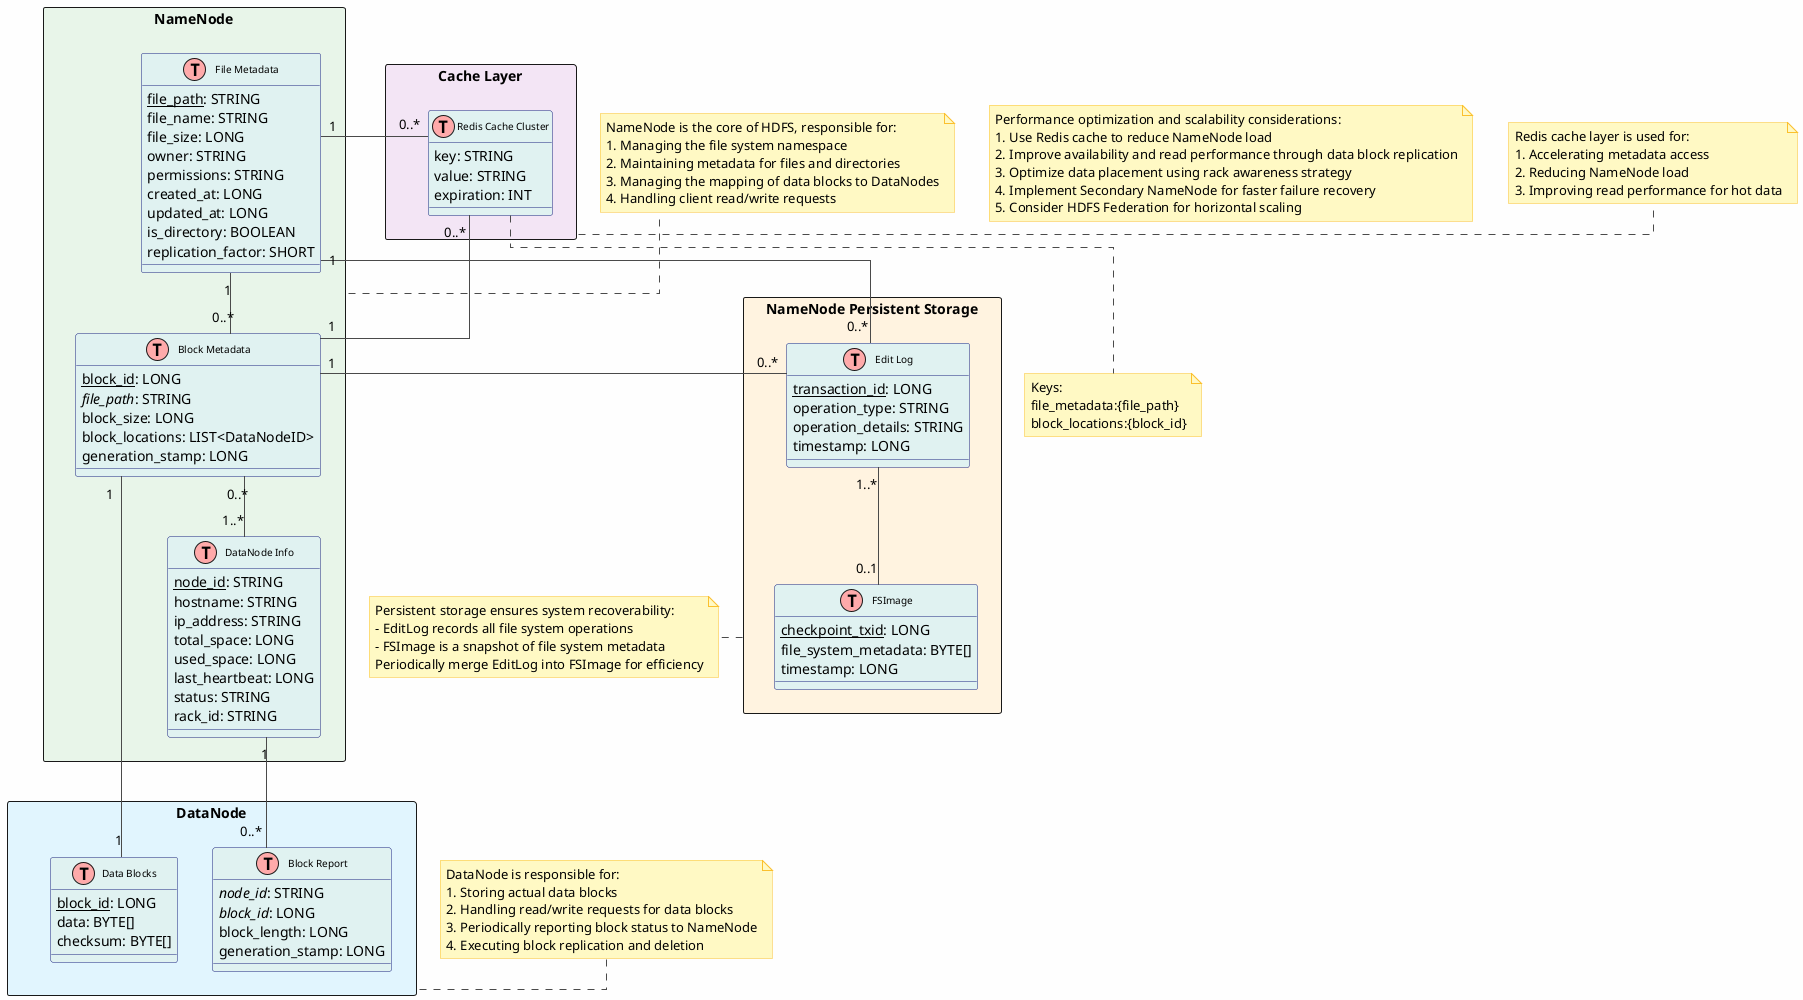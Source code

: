 @startuml HDFS Data Model
!define TABLE(name,desc) class name as "desc" << (T,#FFAAAA) >>
!define PK(x) <u>x</u>
!define FK(x) <i>x</i>
skinparam backgroundColor #FEFEFE
skinparam handwritten false
skinparam monochrome false
skinparam lineType ortho
skinparam shadowing false
skinparam class {
    BackgroundColor #E0F2F1
    ArrowColor #4A4A4A
    BorderColor #1A237E
    FontName Arial
    FontSize 10
}
skinparam note {
    BackgroundColor #FFF9C4
    BorderColor #FBC02D
}
' NameNode Components
rectangle "NameNode" as NameNode #E8F5E9 {
    TABLE(FileMetadata, "File Metadata") {
        PK(file_path): STRING
        file_name: STRING
        file_size: LONG
        owner: STRING
        permissions: STRING
        created_at: LONG
        updated_at: LONG
        is_directory: BOOLEAN
        replication_factor: SHORT
    }
    TABLE(BlockMetadata, "Block Metadata") {
        PK(block_id): LONG
        FK(file_path): STRING
        block_size: LONG
        block_locations: LIST<DataNodeID>
        generation_stamp: LONG
    }
    TABLE(DataNodeInfo, "DataNode Info") {
        PK(node_id): STRING
        hostname: STRING
        ip_address: STRING
        total_space: LONG
        used_space: LONG
        last_heartbeat: LONG
        status: STRING
        rack_id: STRING
    }
}

note right of NameNode
    NameNode is the core of HDFS, responsible for:
    1. Managing the file system namespace
    2. Maintaining metadata for files and directories
    3. Managing the mapping of data blocks to DataNodes
    4. Handling client read/write requests
end note

' NameNode Persistent Storage
rectangle "NameNode Persistent Storage" as NameNodeStorage #FFF3E0 {
    TABLE(EditLog, "Edit Log") {
        PK(transaction_id): LONG
        operation_type: STRING
        operation_details: STRING
        timestamp: LONG
    }
    TABLE(FSImage, "FSImage") {
        PK(checkpoint_txid): LONG
        file_system_metadata: BYTE[]
        timestamp: LONG
    }
}

note bottom of NameNodeStorage
    Persistent storage ensures system recoverability:
    - EditLog records all file system operations
    - FSImage is a snapshot of file system metadata
    Periodically merge EditLog into FSImage for efficiency
end note

' DataNode Components
rectangle "DataNode" as DataNode #E1F5FE {
    TABLE(DataBlocks, "Data Blocks") {
        PK(block_id): LONG
        data: BYTE[]
        checksum: BYTE[]
    }
    TABLE(BlockReport, "Block Report") {
        FK(node_id): STRING
        FK(block_id): LONG
        block_length: LONG
        generation_stamp: LONG
    }
}

note left of DataNode
    DataNode is responsible for:
    1. Storing actual data blocks
    2. Handling read/write requests for data blocks
    3. Periodically reporting block status to NameNode
    4. Executing block replication and deletion
end note

' Cache Layer
rectangle "Cache Layer" as CacheLayer #F3E5F5 {
    TABLE(RedisCache, "Redis Cache Cluster") {
        key: STRING
        value: STRING
        expiration: INT
    }
}

note bottom of RedisCache
    Keys:
    file_metadata:{file_path}
    block_locations:{block_id}
end note

note right of CacheLayer
    Redis cache layer is used for:
    1. Accelerating metadata access
    2. Reducing NameNode load
    3. Improving read performance for hot data
end note

' Relationships
FileMetadata "1" -- "0..*" BlockMetadata
BlockMetadata "0..*" -- "1..*" DataNodeInfo
DataNodeInfo "1" -- "0..*" BlockReport
BlockMetadata "1" -- "1" DataBlocks
EditLog "1..*" -- "0..1" FSImage
FileMetadata "1" -- "0..*" EditLog
BlockMetadata "1" -- "0..*" EditLog
RedisCache "0..*" -- "1" FileMetadata
RedisCache "0..*" -- "1" BlockMetadata

' Layout
NameNode -[hidden]right- DataNode
NameNode -[hidden]down- NameNodeStorage
NameNodeStorage -[hidden]right- CacheLayer

note as PerformanceNote
Performance optimization and scalability considerations:
1. Use Redis cache to reduce NameNode load
2. Improve availability and read performance through data block replication
3. Optimize data placement using rack awareness strategy
4. Implement Secondary NameNode for faster failure recovery
5. Consider HDFS Federation for horizontal scaling
end note
PerformanceNote -[hidden]right- CacheLayer
@enduml
